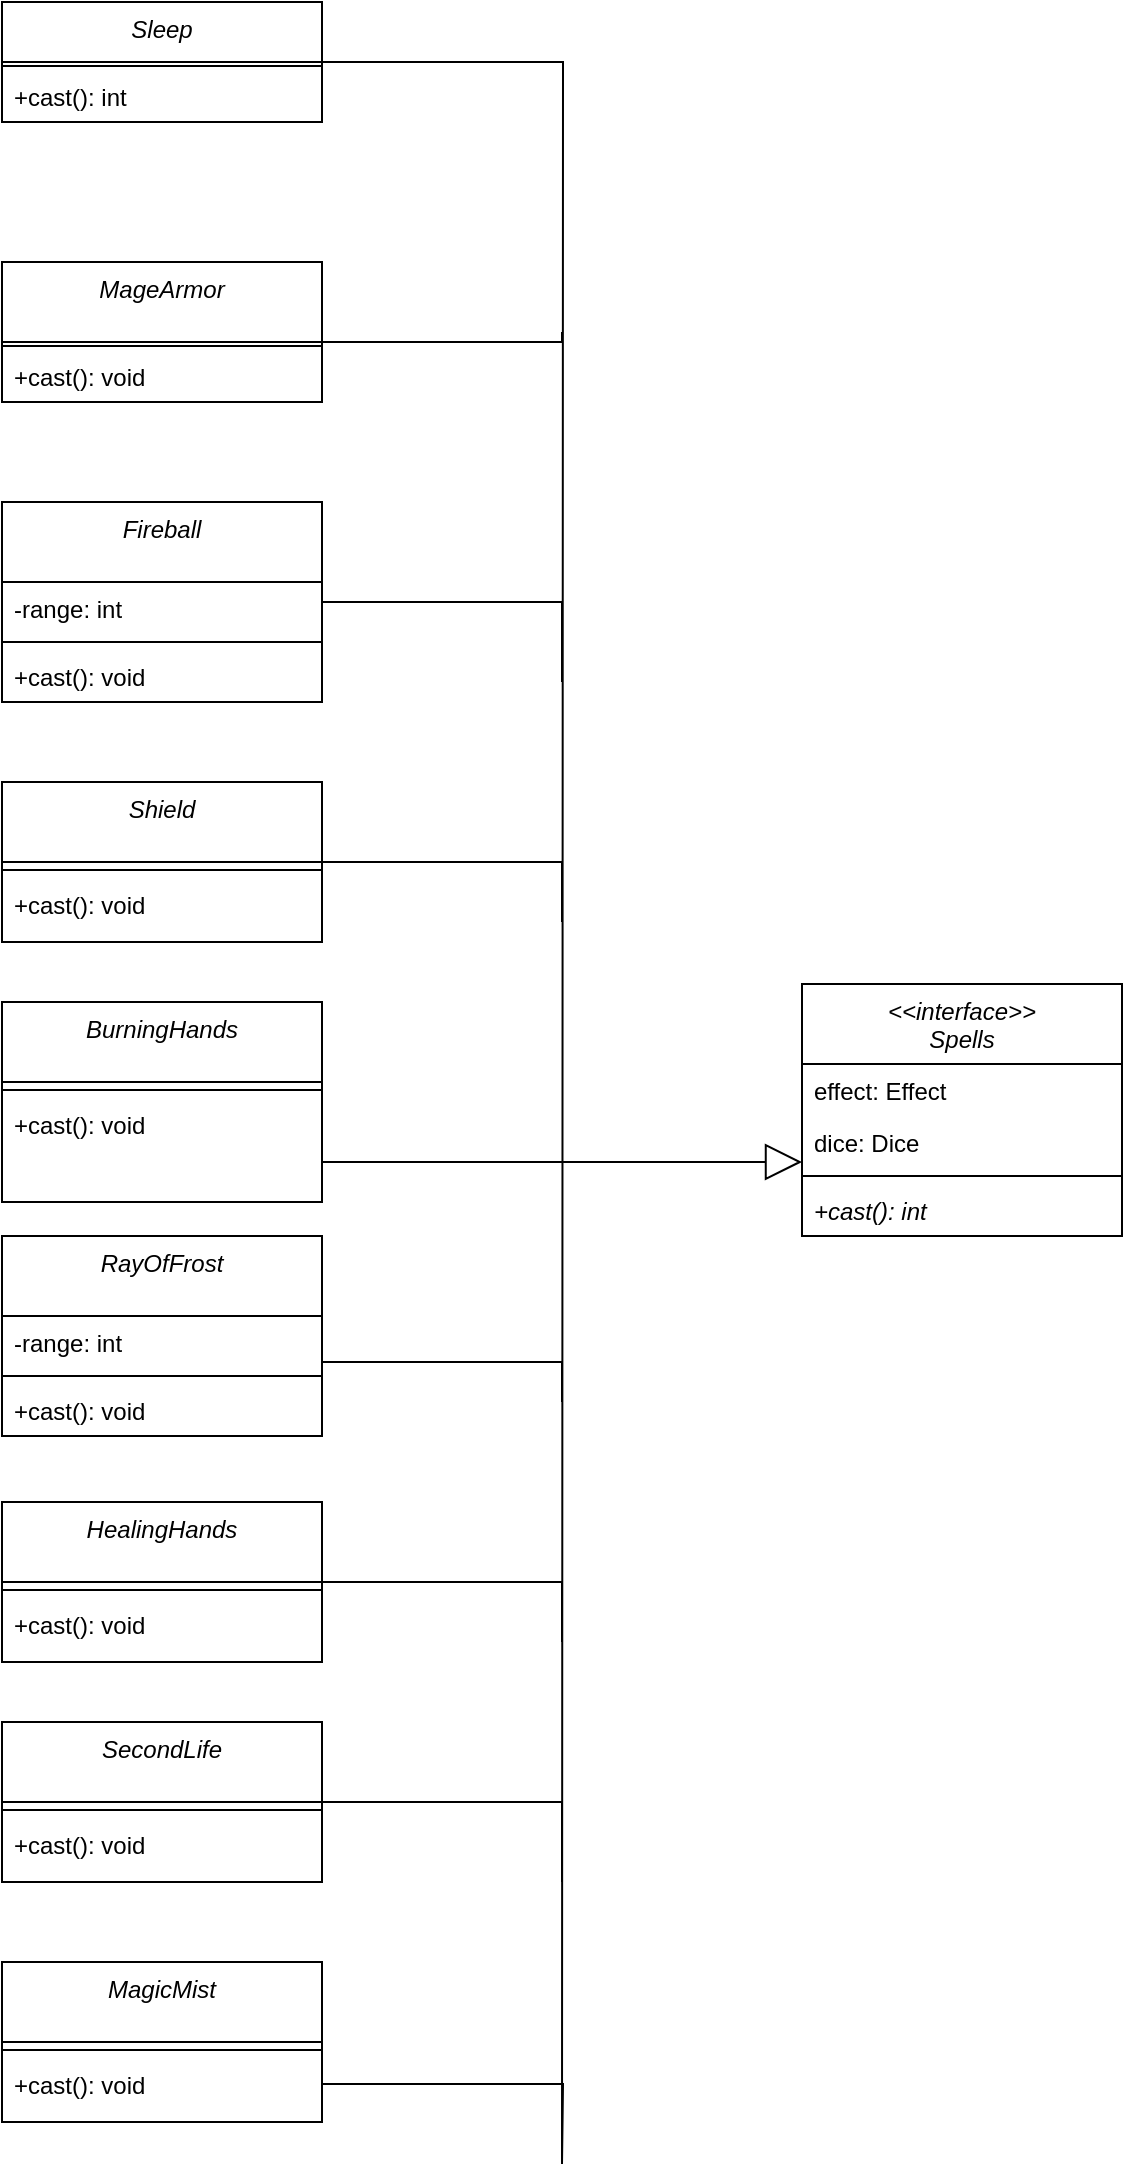 <mxfile version="20.2.3" type="device"><diagram id="C5RBs43oDa-KdzZeNtuy" name="Page-1"><mxGraphModel dx="329" dy="557" grid="1" gridSize="10" guides="1" tooltips="1" connect="1" arrows="1" fold="1" page="1" pageScale="1" pageWidth="827" pageHeight="1169" math="0" shadow="0"><root><mxCell id="WIyWlLk6GJQsqaUBKTNV-0"/><mxCell id="WIyWlLk6GJQsqaUBKTNV-1" parent="WIyWlLk6GJQsqaUBKTNV-0"/><mxCell id="zkfFHV4jXpPFQw0GAbJ--0" value="&lt;&lt;interface&gt;&gt;&#10;Spells&#10;&#10;" style="swimlane;fontStyle=2;align=center;verticalAlign=top;childLayout=stackLayout;horizontal=1;startSize=40;horizontalStack=0;resizeParent=1;resizeLast=0;collapsible=1;marginBottom=0;rounded=0;shadow=0;strokeWidth=1;" parent="WIyWlLk6GJQsqaUBKTNV-1" vertex="1"><mxGeometry x="440" y="511" width="160" height="126" as="geometry"><mxRectangle x="230" y="140" width="160" height="26" as="alternateBounds"/></mxGeometry></mxCell><mxCell id="1hOZ4tY6UFDi_SeVsAZe-56" value="effect: Effect" style="text;align=left;verticalAlign=top;spacingLeft=4;spacingRight=4;overflow=hidden;rotatable=0;points=[[0,0.5],[1,0.5]];portConstraint=eastwest;" vertex="1" parent="zkfFHV4jXpPFQw0GAbJ--0"><mxGeometry y="40" width="160" height="26" as="geometry"/></mxCell><mxCell id="1hOZ4tY6UFDi_SeVsAZe-57" value="dice: Dice" style="text;align=left;verticalAlign=top;spacingLeft=4;spacingRight=4;overflow=hidden;rotatable=0;points=[[0,0.5],[1,0.5]];portConstraint=eastwest;" vertex="1" parent="zkfFHV4jXpPFQw0GAbJ--0"><mxGeometry y="66" width="160" height="26" as="geometry"/></mxCell><mxCell id="zkfFHV4jXpPFQw0GAbJ--4" value="" style="line;html=1;strokeWidth=1;align=left;verticalAlign=middle;spacingTop=-1;spacingLeft=3;spacingRight=3;rotatable=0;labelPosition=right;points=[];portConstraint=eastwest;" parent="zkfFHV4jXpPFQw0GAbJ--0" vertex="1"><mxGeometry y="92" width="160" height="8" as="geometry"/></mxCell><mxCell id="zkfFHV4jXpPFQw0GAbJ--5" value="+cast(): int" style="text;align=left;verticalAlign=top;spacingLeft=4;spacingRight=4;overflow=hidden;rotatable=0;points=[[0,0.5],[1,0.5]];portConstraint=eastwest;fontStyle=2" parent="zkfFHV4jXpPFQw0GAbJ--0" vertex="1"><mxGeometry y="100" width="160" height="26" as="geometry"/></mxCell><mxCell id="1hOZ4tY6UFDi_SeVsAZe-33" style="edgeStyle=orthogonalEdgeStyle;rounded=0;orthogonalLoop=1;jettySize=auto;html=1;exitX=1;exitY=0.5;exitDx=0;exitDy=0;endArrow=none;endFill=0;" edge="1" parent="WIyWlLk6GJQsqaUBKTNV-1" source="1hOZ4tY6UFDi_SeVsAZe-1"><mxGeometry relative="1" as="geometry"><mxPoint x="320" y="1100" as="targetPoint"/></mxGeometry></mxCell><mxCell id="1hOZ4tY6UFDi_SeVsAZe-1" value="Sleep" style="swimlane;fontStyle=2;align=center;verticalAlign=top;childLayout=stackLayout;horizontal=1;startSize=30;horizontalStack=0;resizeParent=1;resizeLast=0;collapsible=1;marginBottom=0;rounded=0;shadow=0;strokeWidth=1;" vertex="1" parent="WIyWlLk6GJQsqaUBKTNV-1"><mxGeometry x="40" y="20" width="160" height="60" as="geometry"><mxRectangle x="230" y="140" width="160" height="26" as="alternateBounds"/></mxGeometry></mxCell><mxCell id="1hOZ4tY6UFDi_SeVsAZe-6" value="" style="line;html=1;strokeWidth=1;align=left;verticalAlign=middle;spacingTop=-1;spacingLeft=3;spacingRight=3;rotatable=0;labelPosition=right;points=[];portConstraint=eastwest;" vertex="1" parent="1hOZ4tY6UFDi_SeVsAZe-1"><mxGeometry y="30" width="160" height="4" as="geometry"/></mxCell><mxCell id="1hOZ4tY6UFDi_SeVsAZe-7" value="+cast(): int" style="text;align=left;verticalAlign=top;spacingLeft=4;spacingRight=4;overflow=hidden;rotatable=0;points=[[0,0.5],[1,0.5]];portConstraint=eastwest;" vertex="1" parent="1hOZ4tY6UFDi_SeVsAZe-1"><mxGeometry y="34" width="160" height="26" as="geometry"/></mxCell><mxCell id="1hOZ4tY6UFDi_SeVsAZe-47" style="edgeStyle=orthogonalEdgeStyle;rounded=0;orthogonalLoop=1;jettySize=auto;html=1;endArrow=none;endFill=0;" edge="1" parent="WIyWlLk6GJQsqaUBKTNV-1" source="1hOZ4tY6UFDi_SeVsAZe-8"><mxGeometry relative="1" as="geometry"><mxPoint x="320" y="185" as="targetPoint"/><Array as="points"><mxPoint x="320" y="190"/></Array></mxGeometry></mxCell><mxCell id="1hOZ4tY6UFDi_SeVsAZe-8" value="MageArmor" style="swimlane;fontStyle=2;align=center;verticalAlign=top;childLayout=stackLayout;horizontal=1;startSize=40;horizontalStack=0;resizeParent=1;resizeLast=0;collapsible=1;marginBottom=0;rounded=0;shadow=0;strokeWidth=1;" vertex="1" parent="WIyWlLk6GJQsqaUBKTNV-1"><mxGeometry x="40" y="150" width="160" height="70" as="geometry"><mxRectangle x="230" y="140" width="160" height="26" as="alternateBounds"/></mxGeometry></mxCell><mxCell id="1hOZ4tY6UFDi_SeVsAZe-9" value="" style="line;html=1;strokeWidth=1;align=left;verticalAlign=middle;spacingTop=-1;spacingLeft=3;spacingRight=3;rotatable=0;labelPosition=right;points=[];portConstraint=eastwest;" vertex="1" parent="1hOZ4tY6UFDi_SeVsAZe-8"><mxGeometry y="40" width="160" height="4" as="geometry"/></mxCell><mxCell id="1hOZ4tY6UFDi_SeVsAZe-10" value="+cast(): void" style="text;align=left;verticalAlign=top;spacingLeft=4;spacingRight=4;overflow=hidden;rotatable=0;points=[[0,0.5],[1,0.5]];portConstraint=eastwest;" vertex="1" parent="1hOZ4tY6UFDi_SeVsAZe-8"><mxGeometry y="44" width="160" height="26" as="geometry"/></mxCell><mxCell id="1hOZ4tY6UFDi_SeVsAZe-46" style="edgeStyle=orthogonalEdgeStyle;rounded=0;orthogonalLoop=1;jettySize=auto;html=1;endArrow=none;endFill=0;" edge="1" parent="WIyWlLk6GJQsqaUBKTNV-1" source="1hOZ4tY6UFDi_SeVsAZe-11"><mxGeometry relative="1" as="geometry"><mxPoint x="320" y="360" as="targetPoint"/><Array as="points"><mxPoint x="320" y="320"/></Array></mxGeometry></mxCell><mxCell id="1hOZ4tY6UFDi_SeVsAZe-11" value="Fireball" style="swimlane;fontStyle=2;align=center;verticalAlign=top;childLayout=stackLayout;horizontal=1;startSize=40;horizontalStack=0;resizeParent=1;resizeLast=0;collapsible=1;marginBottom=0;rounded=0;shadow=0;strokeWidth=1;" vertex="1" parent="WIyWlLk6GJQsqaUBKTNV-1"><mxGeometry x="40" y="270" width="160" height="100" as="geometry"><mxRectangle x="230" y="140" width="160" height="26" as="alternateBounds"/></mxGeometry></mxCell><mxCell id="1hOZ4tY6UFDi_SeVsAZe-58" value="-range: int" style="text;align=left;verticalAlign=top;spacingLeft=4;spacingRight=4;overflow=hidden;rotatable=0;points=[[0,0.5],[1,0.5]];portConstraint=eastwest;" vertex="1" parent="1hOZ4tY6UFDi_SeVsAZe-11"><mxGeometry y="40" width="160" height="26" as="geometry"/></mxCell><mxCell id="1hOZ4tY6UFDi_SeVsAZe-12" value="" style="line;html=1;strokeWidth=1;align=left;verticalAlign=middle;spacingTop=-1;spacingLeft=3;spacingRight=3;rotatable=0;labelPosition=right;points=[];portConstraint=eastwest;" vertex="1" parent="1hOZ4tY6UFDi_SeVsAZe-11"><mxGeometry y="66" width="160" height="8" as="geometry"/></mxCell><mxCell id="1hOZ4tY6UFDi_SeVsAZe-13" value="+cast(): void" style="text;align=left;verticalAlign=top;spacingLeft=4;spacingRight=4;overflow=hidden;rotatable=0;points=[[0,0.5],[1,0.5]];portConstraint=eastwest;" vertex="1" parent="1hOZ4tY6UFDi_SeVsAZe-11"><mxGeometry y="74" width="160" height="26" as="geometry"/></mxCell><mxCell id="1hOZ4tY6UFDi_SeVsAZe-45" style="edgeStyle=orthogonalEdgeStyle;rounded=0;orthogonalLoop=1;jettySize=auto;html=1;endArrow=none;endFill=0;" edge="1" parent="WIyWlLk6GJQsqaUBKTNV-1" source="1hOZ4tY6UFDi_SeVsAZe-15"><mxGeometry relative="1" as="geometry"><mxPoint x="320" y="480" as="targetPoint"/><Array as="points"><mxPoint x="320" y="450"/></Array></mxGeometry></mxCell><mxCell id="1hOZ4tY6UFDi_SeVsAZe-15" value="Shield" style="swimlane;fontStyle=2;align=center;verticalAlign=top;childLayout=stackLayout;horizontal=1;startSize=40;horizontalStack=0;resizeParent=1;resizeLast=0;collapsible=1;marginBottom=0;rounded=0;shadow=0;strokeWidth=1;" vertex="1" parent="WIyWlLk6GJQsqaUBKTNV-1"><mxGeometry x="40" y="410" width="160" height="80" as="geometry"><mxRectangle x="230" y="140" width="160" height="26" as="alternateBounds"/></mxGeometry></mxCell><mxCell id="1hOZ4tY6UFDi_SeVsAZe-16" value="" style="line;html=1;strokeWidth=1;align=left;verticalAlign=middle;spacingTop=-1;spacingLeft=3;spacingRight=3;rotatable=0;labelPosition=right;points=[];portConstraint=eastwest;" vertex="1" parent="1hOZ4tY6UFDi_SeVsAZe-15"><mxGeometry y="40" width="160" height="8" as="geometry"/></mxCell><mxCell id="1hOZ4tY6UFDi_SeVsAZe-17" value="+cast(): void" style="text;align=left;verticalAlign=top;spacingLeft=4;spacingRight=4;overflow=hidden;rotatable=0;points=[[0,0.5],[1,0.5]];portConstraint=eastwest;" vertex="1" parent="1hOZ4tY6UFDi_SeVsAZe-15"><mxGeometry y="48" width="160" height="26" as="geometry"/></mxCell><mxCell id="1hOZ4tY6UFDi_SeVsAZe-44" style="edgeStyle=orthogonalEdgeStyle;rounded=0;orthogonalLoop=1;jettySize=auto;html=1;endArrow=none;endFill=0;" edge="1" parent="WIyWlLk6GJQsqaUBKTNV-1" source="1hOZ4tY6UFDi_SeVsAZe-18"><mxGeometry relative="1" as="geometry"><mxPoint x="320" y="600" as="targetPoint"/><Array as="points"><mxPoint x="230" y="600"/><mxPoint x="230" y="600"/></Array></mxGeometry></mxCell><mxCell id="1hOZ4tY6UFDi_SeVsAZe-18" value="BurningHands" style="swimlane;fontStyle=2;align=center;verticalAlign=top;childLayout=stackLayout;horizontal=1;startSize=40;horizontalStack=0;resizeParent=1;resizeLast=0;collapsible=1;marginBottom=0;rounded=0;shadow=0;strokeWidth=1;" vertex="1" parent="WIyWlLk6GJQsqaUBKTNV-1"><mxGeometry x="40" y="520" width="160" height="100" as="geometry"><mxRectangle x="230" y="140" width="160" height="26" as="alternateBounds"/></mxGeometry></mxCell><mxCell id="1hOZ4tY6UFDi_SeVsAZe-19" value="" style="line;html=1;strokeWidth=1;align=left;verticalAlign=middle;spacingTop=-1;spacingLeft=3;spacingRight=3;rotatable=0;labelPosition=right;points=[];portConstraint=eastwest;" vertex="1" parent="1hOZ4tY6UFDi_SeVsAZe-18"><mxGeometry y="40" width="160" height="8" as="geometry"/></mxCell><mxCell id="1hOZ4tY6UFDi_SeVsAZe-20" value="+cast(): void" style="text;align=left;verticalAlign=top;spacingLeft=4;spacingRight=4;overflow=hidden;rotatable=0;points=[[0,0.5],[1,0.5]];portConstraint=eastwest;" vertex="1" parent="1hOZ4tY6UFDi_SeVsAZe-18"><mxGeometry y="48" width="160" height="26" as="geometry"/></mxCell><mxCell id="1hOZ4tY6UFDi_SeVsAZe-43" style="edgeStyle=orthogonalEdgeStyle;rounded=0;orthogonalLoop=1;jettySize=auto;html=1;endArrow=none;endFill=0;" edge="1" parent="WIyWlLk6GJQsqaUBKTNV-1" source="1hOZ4tY6UFDi_SeVsAZe-21"><mxGeometry relative="1" as="geometry"><mxPoint x="320" y="720" as="targetPoint"/><Array as="points"><mxPoint x="320" y="700"/></Array></mxGeometry></mxCell><mxCell id="1hOZ4tY6UFDi_SeVsAZe-21" value="RayOfFrost" style="swimlane;fontStyle=2;align=center;verticalAlign=top;childLayout=stackLayout;horizontal=1;startSize=40;horizontalStack=0;resizeParent=1;resizeLast=0;collapsible=1;marginBottom=0;rounded=0;shadow=0;strokeWidth=1;" vertex="1" parent="WIyWlLk6GJQsqaUBKTNV-1"><mxGeometry x="40" y="637" width="160" height="100" as="geometry"><mxRectangle x="230" y="140" width="160" height="26" as="alternateBounds"/></mxGeometry></mxCell><mxCell id="1hOZ4tY6UFDi_SeVsAZe-60" value="-range: int" style="text;align=left;verticalAlign=top;spacingLeft=4;spacingRight=4;overflow=hidden;rotatable=0;points=[[0,0.5],[1,0.5]];portConstraint=eastwest;" vertex="1" parent="1hOZ4tY6UFDi_SeVsAZe-21"><mxGeometry y="40" width="160" height="26" as="geometry"/></mxCell><mxCell id="1hOZ4tY6UFDi_SeVsAZe-22" value="" style="line;html=1;strokeWidth=1;align=left;verticalAlign=middle;spacingTop=-1;spacingLeft=3;spacingRight=3;rotatable=0;labelPosition=right;points=[];portConstraint=eastwest;" vertex="1" parent="1hOZ4tY6UFDi_SeVsAZe-21"><mxGeometry y="66" width="160" height="8" as="geometry"/></mxCell><mxCell id="1hOZ4tY6UFDi_SeVsAZe-23" value="+cast(): void" style="text;align=left;verticalAlign=top;spacingLeft=4;spacingRight=4;overflow=hidden;rotatable=0;points=[[0,0.5],[1,0.5]];portConstraint=eastwest;" vertex="1" parent="1hOZ4tY6UFDi_SeVsAZe-21"><mxGeometry y="74" width="160" height="26" as="geometry"/></mxCell><mxCell id="1hOZ4tY6UFDi_SeVsAZe-42" style="edgeStyle=orthogonalEdgeStyle;rounded=0;orthogonalLoop=1;jettySize=auto;html=1;endArrow=none;endFill=0;" edge="1" parent="WIyWlLk6GJQsqaUBKTNV-1" source="1hOZ4tY6UFDi_SeVsAZe-24"><mxGeometry relative="1" as="geometry"><mxPoint x="320" y="840" as="targetPoint"/><Array as="points"><mxPoint x="320" y="810"/></Array></mxGeometry></mxCell><mxCell id="1hOZ4tY6UFDi_SeVsAZe-24" value="HealingHands" style="swimlane;fontStyle=2;align=center;verticalAlign=top;childLayout=stackLayout;horizontal=1;startSize=40;horizontalStack=0;resizeParent=1;resizeLast=0;collapsible=1;marginBottom=0;rounded=0;shadow=0;strokeWidth=1;" vertex="1" parent="WIyWlLk6GJQsqaUBKTNV-1"><mxGeometry x="40" y="770" width="160" height="80" as="geometry"><mxRectangle x="230" y="140" width="160" height="26" as="alternateBounds"/></mxGeometry></mxCell><mxCell id="1hOZ4tY6UFDi_SeVsAZe-25" value="" style="line;html=1;strokeWidth=1;align=left;verticalAlign=middle;spacingTop=-1;spacingLeft=3;spacingRight=3;rotatable=0;labelPosition=right;points=[];portConstraint=eastwest;" vertex="1" parent="1hOZ4tY6UFDi_SeVsAZe-24"><mxGeometry y="40" width="160" height="8" as="geometry"/></mxCell><mxCell id="1hOZ4tY6UFDi_SeVsAZe-26" value="+cast(): void" style="text;align=left;verticalAlign=top;spacingLeft=4;spacingRight=4;overflow=hidden;rotatable=0;points=[[0,0.5],[1,0.5]];portConstraint=eastwest;" vertex="1" parent="1hOZ4tY6UFDi_SeVsAZe-24"><mxGeometry y="48" width="160" height="26" as="geometry"/></mxCell><mxCell id="1hOZ4tY6UFDi_SeVsAZe-41" style="edgeStyle=orthogonalEdgeStyle;rounded=0;orthogonalLoop=1;jettySize=auto;html=1;endArrow=none;endFill=0;" edge="1" parent="WIyWlLk6GJQsqaUBKTNV-1" source="1hOZ4tY6UFDi_SeVsAZe-27"><mxGeometry relative="1" as="geometry"><mxPoint x="320" y="960" as="targetPoint"/><Array as="points"><mxPoint x="320" y="920"/></Array></mxGeometry></mxCell><mxCell id="1hOZ4tY6UFDi_SeVsAZe-27" value="SecondLife" style="swimlane;fontStyle=2;align=center;verticalAlign=top;childLayout=stackLayout;horizontal=1;startSize=40;horizontalStack=0;resizeParent=1;resizeLast=0;collapsible=1;marginBottom=0;rounded=0;shadow=0;strokeWidth=1;" vertex="1" parent="WIyWlLk6GJQsqaUBKTNV-1"><mxGeometry x="40" y="880" width="160" height="80" as="geometry"><mxRectangle x="230" y="140" width="160" height="26" as="alternateBounds"/></mxGeometry></mxCell><mxCell id="1hOZ4tY6UFDi_SeVsAZe-28" value="" style="line;html=1;strokeWidth=1;align=left;verticalAlign=middle;spacingTop=-1;spacingLeft=3;spacingRight=3;rotatable=0;labelPosition=right;points=[];portConstraint=eastwest;" vertex="1" parent="1hOZ4tY6UFDi_SeVsAZe-27"><mxGeometry y="40" width="160" height="8" as="geometry"/></mxCell><mxCell id="1hOZ4tY6UFDi_SeVsAZe-29" value="+cast(): void" style="text;align=left;verticalAlign=top;spacingLeft=4;spacingRight=4;overflow=hidden;rotatable=0;points=[[0,0.5],[1,0.5]];portConstraint=eastwest;" vertex="1" parent="1hOZ4tY6UFDi_SeVsAZe-27"><mxGeometry y="48" width="160" height="26" as="geometry"/></mxCell><mxCell id="1hOZ4tY6UFDi_SeVsAZe-30" value="MagicMist" style="swimlane;fontStyle=2;align=center;verticalAlign=top;childLayout=stackLayout;horizontal=1;startSize=40;horizontalStack=0;resizeParent=1;resizeLast=0;collapsible=1;marginBottom=0;rounded=0;shadow=0;strokeWidth=1;" vertex="1" parent="WIyWlLk6GJQsqaUBKTNV-1"><mxGeometry x="40" y="1000" width="160" height="80" as="geometry"><mxRectangle x="230" y="140" width="160" height="26" as="alternateBounds"/></mxGeometry></mxCell><mxCell id="1hOZ4tY6UFDi_SeVsAZe-31" value="" style="line;html=1;strokeWidth=1;align=left;verticalAlign=middle;spacingTop=-1;spacingLeft=3;spacingRight=3;rotatable=0;labelPosition=right;points=[];portConstraint=eastwest;" vertex="1" parent="1hOZ4tY6UFDi_SeVsAZe-30"><mxGeometry y="40" width="160" height="8" as="geometry"/></mxCell><mxCell id="1hOZ4tY6UFDi_SeVsAZe-32" value="+cast(): void" style="text;align=left;verticalAlign=top;spacingLeft=4;spacingRight=4;overflow=hidden;rotatable=0;points=[[0,0.5],[1,0.5]];portConstraint=eastwest;" vertex="1" parent="1hOZ4tY6UFDi_SeVsAZe-30"><mxGeometry y="48" width="160" height="26" as="geometry"/></mxCell><mxCell id="1hOZ4tY6UFDi_SeVsAZe-40" style="edgeStyle=orthogonalEdgeStyle;rounded=0;orthogonalLoop=1;jettySize=auto;html=1;endArrow=none;endFill=0;" edge="1" parent="WIyWlLk6GJQsqaUBKTNV-1" source="1hOZ4tY6UFDi_SeVsAZe-32"><mxGeometry relative="1" as="geometry"><mxPoint x="320" y="1101" as="targetPoint"/></mxGeometry></mxCell><mxCell id="1hOZ4tY6UFDi_SeVsAZe-48" value="" style="endArrow=block;endSize=16;endFill=0;html=1;rounded=0;" edge="1" parent="WIyWlLk6GJQsqaUBKTNV-1"><mxGeometry width="160" relative="1" as="geometry"><mxPoint x="320" y="600" as="sourcePoint"/><mxPoint x="440" y="600" as="targetPoint"/></mxGeometry></mxCell></root></mxGraphModel></diagram></mxfile>